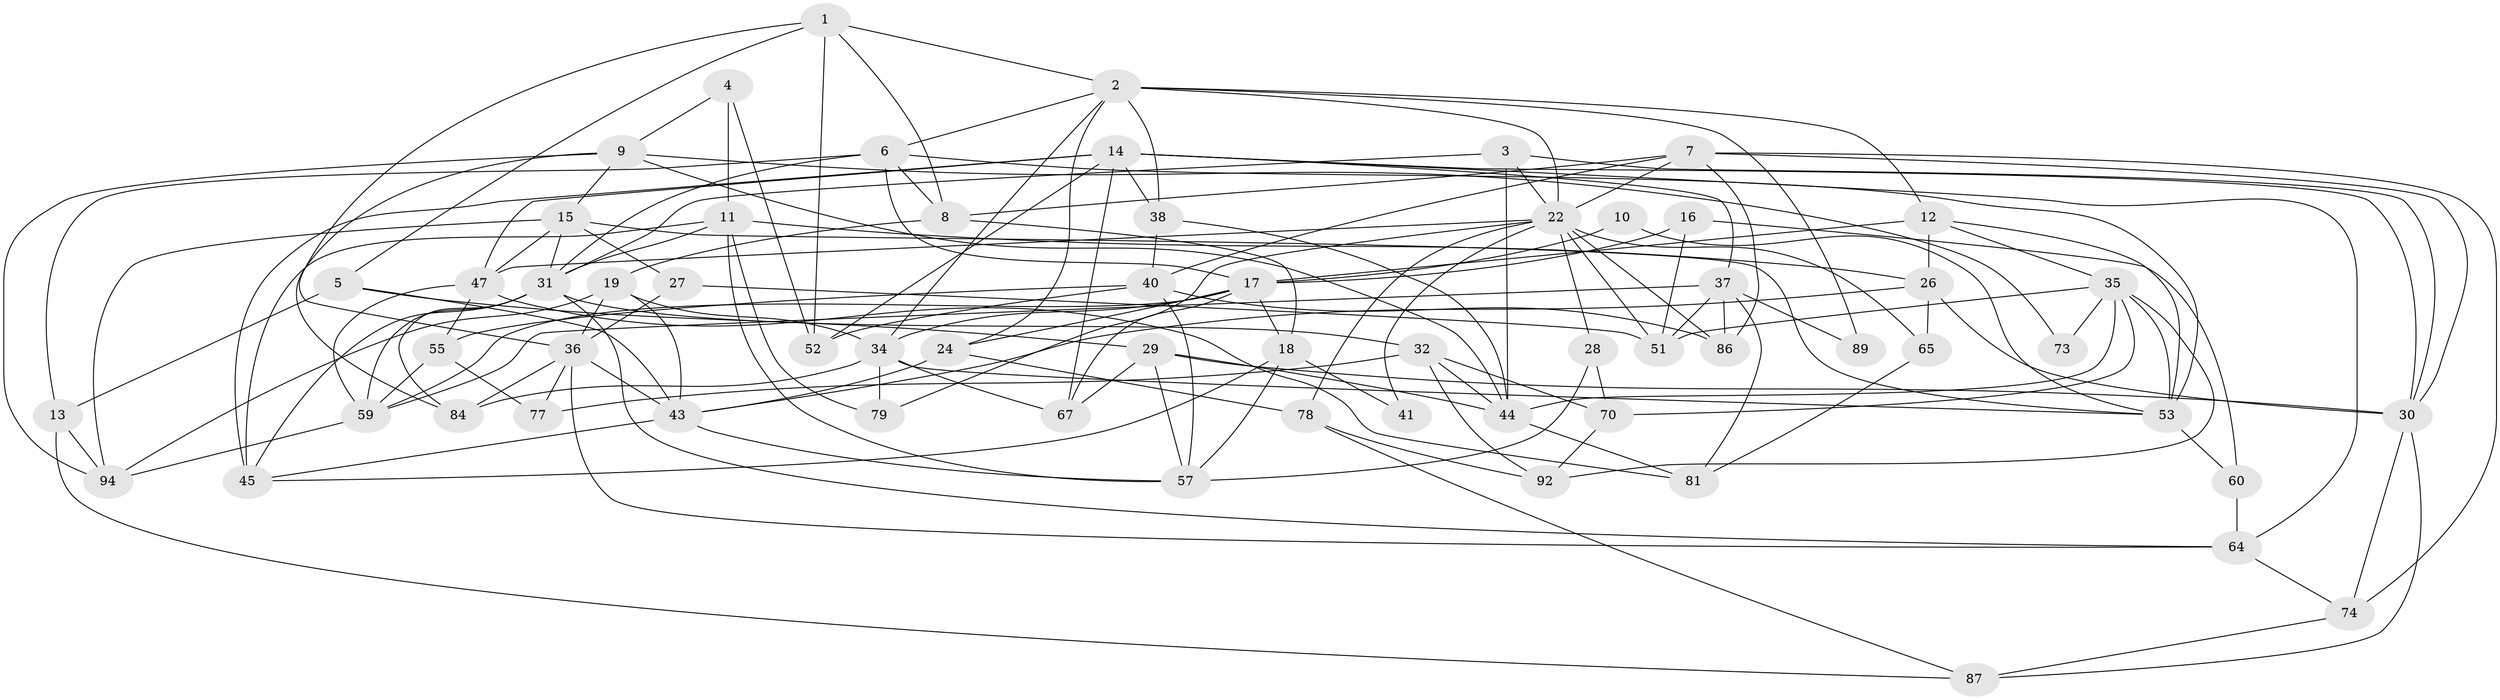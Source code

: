 // original degree distribution, {5: 0.20408163265306123, 6: 0.061224489795918366, 4: 0.30612244897959184, 3: 0.30612244897959184, 2: 0.08163265306122448, 7: 0.02040816326530612, 8: 0.02040816326530612}
// Generated by graph-tools (version 1.1) at 2025/41/03/06/25 10:41:56]
// undirected, 62 vertices, 155 edges
graph export_dot {
graph [start="1"]
  node [color=gray90,style=filled];
  1 [super="+91"];
  2 [super="+21"];
  3;
  4;
  5;
  6 [super="+25"];
  7 [super="+23"];
  8 [super="+58"];
  9 [super="+83"];
  10;
  11;
  12 [super="+39"];
  13 [super="+20"];
  14 [super="+66"];
  15 [super="+33"];
  16;
  17 [super="+42"];
  18;
  19 [super="+95"];
  22 [super="+46"];
  24 [super="+48"];
  26 [super="+62"];
  27;
  28;
  29 [super="+68"];
  30 [super="+93"];
  31 [super="+98"];
  32 [super="+50"];
  34 [super="+63"];
  35 [super="+80"];
  36 [super="+61"];
  37 [super="+69"];
  38;
  40 [super="+82"];
  41;
  43 [super="+75"];
  44 [super="+88"];
  45 [super="+49"];
  47 [super="+56"];
  51 [super="+54"];
  52;
  53 [super="+71"];
  55 [super="+72"];
  57 [super="+76"];
  59 [super="+90"];
  60 [super="+85"];
  64 [super="+97"];
  65;
  67 [super="+96"];
  70;
  73;
  74;
  77;
  78;
  79;
  81;
  84;
  86;
  87;
  89;
  92;
  94;
  1 -- 2;
  1 -- 8;
  1 -- 5;
  1 -- 52;
  1 -- 36;
  2 -- 24;
  2 -- 34;
  2 -- 89;
  2 -- 38;
  2 -- 22;
  2 -- 6;
  2 -- 12;
  3 -- 22;
  3 -- 44;
  3 -- 31;
  3 -- 30;
  4 -- 11;
  4 -- 52;
  4 -- 9;
  5 -- 43;
  5 -- 29;
  5 -- 13;
  6 -- 17;
  6 -- 13;
  6 -- 53;
  6 -- 8;
  6 -- 31;
  7 -- 8;
  7 -- 74;
  7 -- 86;
  7 -- 40;
  7 -- 30;
  7 -- 22;
  8 -- 19;
  8 -- 18;
  9 -- 94;
  9 -- 73;
  9 -- 84;
  9 -- 44;
  9 -- 15;
  10 -- 17;
  10 -- 53;
  11 -- 31;
  11 -- 45;
  11 -- 57;
  11 -- 79;
  11 -- 26;
  12 -- 17;
  12 -- 53;
  12 -- 35;
  12 -- 26;
  13 -- 94;
  13 -- 87;
  14 -- 52;
  14 -- 67;
  14 -- 37;
  14 -- 64;
  14 -- 38;
  14 -- 30;
  14 -- 47;
  14 -- 45;
  15 -- 27;
  15 -- 31;
  15 -- 53;
  15 -- 47;
  15 -- 94;
  16 -- 51;
  16 -- 17;
  16 -- 60;
  17 -- 18;
  17 -- 67 [weight=2];
  17 -- 24;
  17 -- 59;
  17 -- 34;
  18 -- 45;
  18 -- 41;
  18 -- 57;
  19 -- 94;
  19 -- 34;
  19 -- 36 [weight=2];
  19 -- 43;
  22 -- 41;
  22 -- 79;
  22 -- 51;
  22 -- 65;
  22 -- 86;
  22 -- 28;
  22 -- 78;
  22 -- 47;
  24 -- 43;
  24 -- 78;
  26 -- 65;
  26 -- 30;
  26 -- 43;
  27 -- 51;
  27 -- 36;
  28 -- 70;
  28 -- 57;
  29 -- 30;
  29 -- 57;
  29 -- 67;
  29 -- 44;
  30 -- 87;
  30 -- 74;
  31 -- 32;
  31 -- 84;
  31 -- 64;
  31 -- 59;
  31 -- 45;
  32 -- 92;
  32 -- 70;
  32 -- 77;
  32 -- 44;
  34 -- 84;
  34 -- 53;
  34 -- 79;
  34 -- 67;
  35 -- 44;
  35 -- 92;
  35 -- 51;
  35 -- 53;
  35 -- 70;
  35 -- 73;
  36 -- 77;
  36 -- 64;
  36 -- 84;
  36 -- 43;
  37 -- 86;
  37 -- 89;
  37 -- 81;
  37 -- 51;
  37 -- 59;
  38 -- 44;
  38 -- 40;
  40 -- 86;
  40 -- 52;
  40 -- 55;
  40 -- 57;
  43 -- 45;
  43 -- 57;
  44 -- 81;
  47 -- 81;
  47 -- 55;
  47 -- 59;
  53 -- 60;
  55 -- 59;
  55 -- 77;
  59 -- 94;
  60 -- 64;
  64 -- 74;
  65 -- 81;
  70 -- 92;
  74 -- 87;
  78 -- 87;
  78 -- 92;
}
